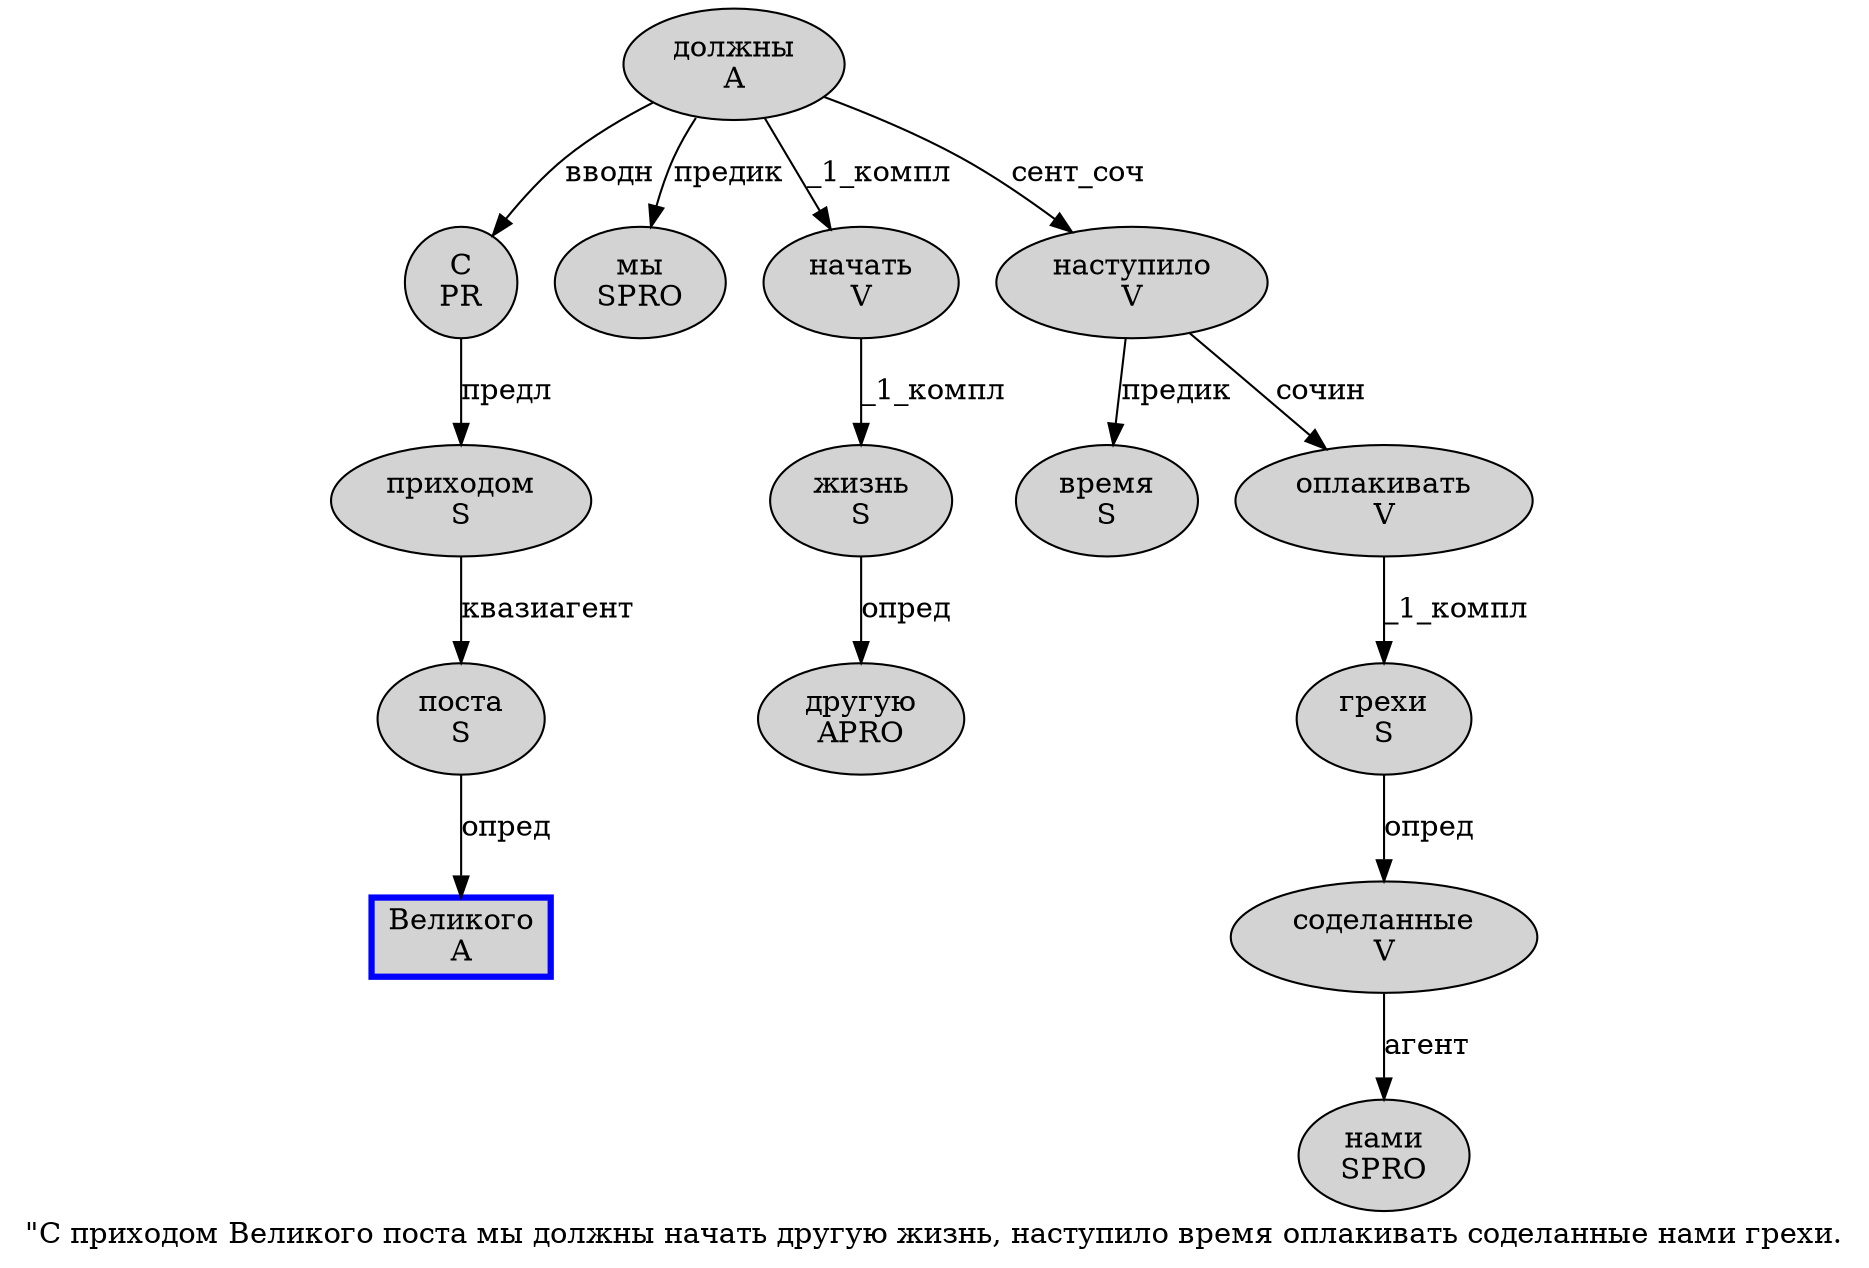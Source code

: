 digraph SENTENCE_1071 {
	graph [label="\"С приходом Великого поста мы должны начать другую жизнь, наступило время оплакивать соделанные нами грехи."]
	node [style=filled]
		1 [label="С
PR" color="" fillcolor=lightgray penwidth=1 shape=ellipse]
		2 [label="приходом
S" color="" fillcolor=lightgray penwidth=1 shape=ellipse]
		3 [label="Великого
A" color=blue fillcolor=lightgray penwidth=3 shape=box]
		4 [label="поста
S" color="" fillcolor=lightgray penwidth=1 shape=ellipse]
		5 [label="мы
SPRO" color="" fillcolor=lightgray penwidth=1 shape=ellipse]
		6 [label="должны
A" color="" fillcolor=lightgray penwidth=1 shape=ellipse]
		7 [label="начать
V" color="" fillcolor=lightgray penwidth=1 shape=ellipse]
		8 [label="другую
APRO" color="" fillcolor=lightgray penwidth=1 shape=ellipse]
		9 [label="жизнь
S" color="" fillcolor=lightgray penwidth=1 shape=ellipse]
		11 [label="наступило
V" color="" fillcolor=lightgray penwidth=1 shape=ellipse]
		12 [label="время
S" color="" fillcolor=lightgray penwidth=1 shape=ellipse]
		13 [label="оплакивать
V" color="" fillcolor=lightgray penwidth=1 shape=ellipse]
		14 [label="соделанные
V" color="" fillcolor=lightgray penwidth=1 shape=ellipse]
		15 [label="нами
SPRO" color="" fillcolor=lightgray penwidth=1 shape=ellipse]
		16 [label="грехи
S" color="" fillcolor=lightgray penwidth=1 shape=ellipse]
			13 -> 16 [label="_1_компл"]
			14 -> 15 [label="агент"]
			16 -> 14 [label="опред"]
			6 -> 1 [label="вводн"]
			6 -> 5 [label="предик"]
			6 -> 7 [label="_1_компл"]
			6 -> 11 [label="сент_соч"]
			11 -> 12 [label="предик"]
			11 -> 13 [label="сочин"]
			4 -> 3 [label="опред"]
			1 -> 2 [label="предл"]
			9 -> 8 [label="опред"]
			2 -> 4 [label="квазиагент"]
			7 -> 9 [label="_1_компл"]
}